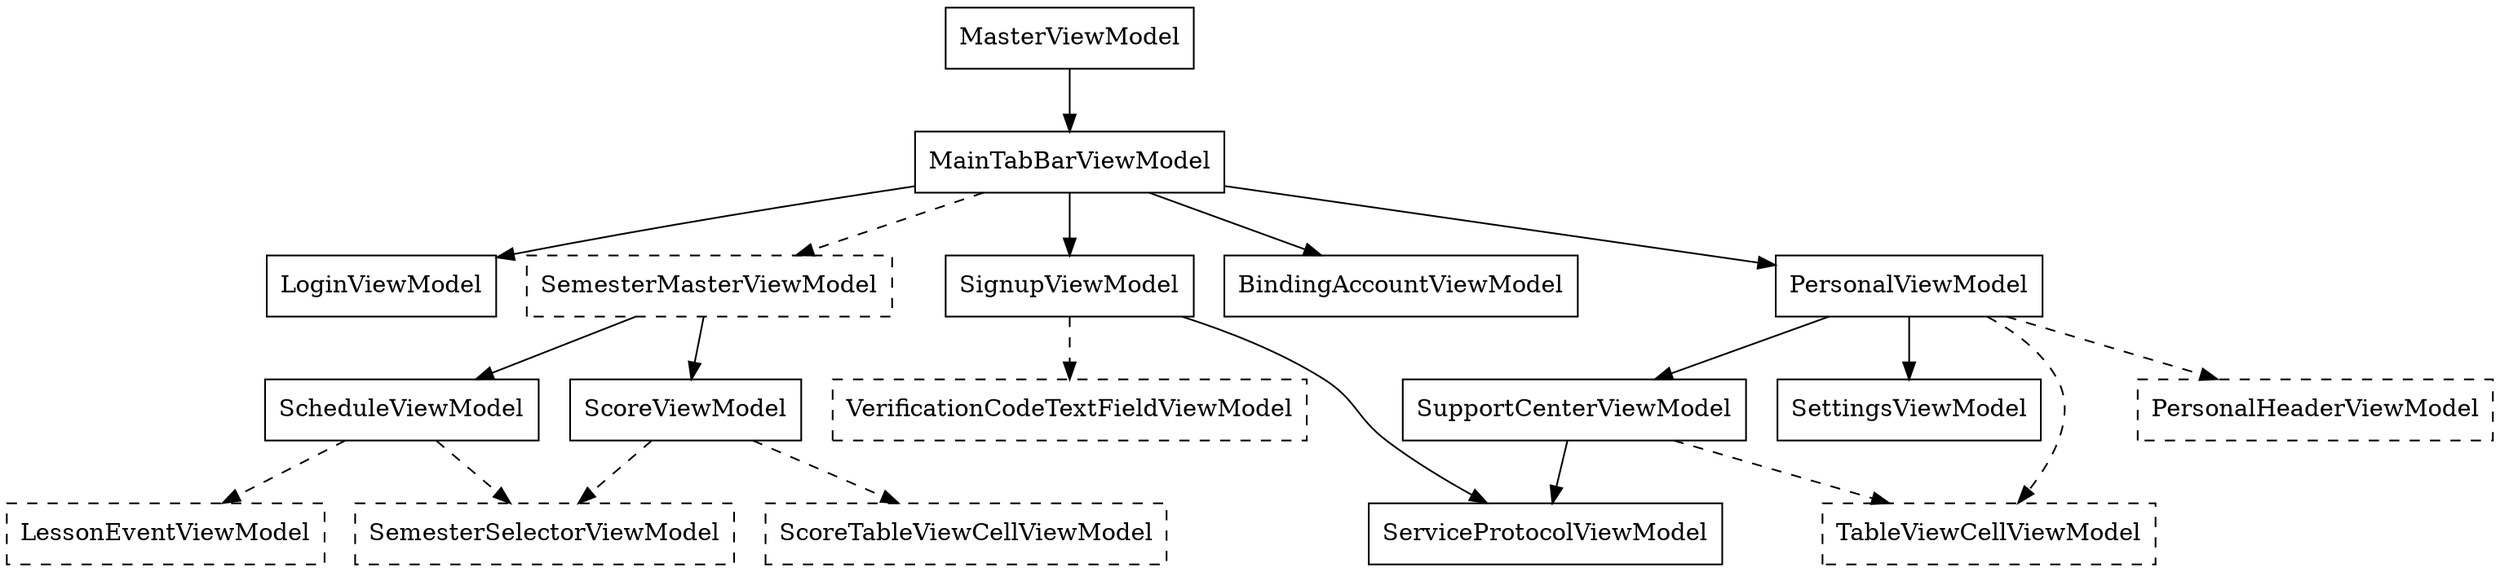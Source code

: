 digraph ViewModel{
	node[shape = record];

	MasterViewModel->MainTabBarViewModel;

	MainTabBarViewModel->LoginViewModel;
	MainTabBarViewModel->SignupViewModel->ServiceProtocolViewModel;
	SignupViewModel->VerificationCodeTextFieldViewModel[style = dashed];
	VerificationCodeTextFieldViewModel[style = dashed];
	MainTabBarViewModel->SemesterMasterViewModel[style = dashed];
	MainTabBarViewModel->BindingAccountViewModel;
	MainTabBarViewModel->PersonalViewModel;

	SemesterMasterViewModel[style = dashed];
	SemesterMasterViewModel->ScheduleViewModel;
	SemesterMasterViewModel->ScoreViewModel;

	ScheduleViewModel->LessonEventViewModel[style = dashed];
	ScheduleViewModel->SemesterSelectorViewModel[style = dashed];
	LessonEventViewModel[style = dashed];

	ScoreViewModel->ScoreTableViewCellViewModel[style = dashed];
	ScoreViewModel->SemesterSelectorViewModel[style = dashed];
	ScoreTableViewCellViewModel[style = dashed];

	SemesterSelectorViewModel[style = dashed];

	TableViewCellViewModel[style = dashed];

	PersonalViewModel->SettingsViewModel;
	PersonalViewModel->SupportCenterViewModel;
	PersonalViewModel->PersonalHeaderViewModel[style = dashed];
	PersonalViewModel->TableViewCellViewModel[style = dashed];
	PersonalHeaderViewModel[style = dashed];

	SupportCenterViewModel->TableViewCellViewModel[style = dashed];
	SupportCenterViewModel->ServiceProtocolViewModel;
}
